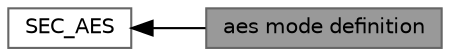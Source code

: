 digraph "aes mode definition"
{
 // LATEX_PDF_SIZE
  bgcolor="transparent";
  edge [fontname=Helvetica,fontsize=10,labelfontname=Helvetica,labelfontsize=10];
  node [fontname=Helvetica,fontsize=10,shape=box,height=0.2,width=0.4];
  rankdir=LR;
  Node1 [label="aes mode definition",height=0.2,width=0.4,color="gray40", fillcolor="grey60", style="filled", fontcolor="black",tooltip=" "];
  Node2 [label="SEC_AES",height=0.2,width=0.4,color="grey40", fillcolor="white", style="filled",URL="$group___s_e_c___a_e_s.html",tooltip=" "];
  Node2->Node1 [shape=plaintext, dir="back", style="solid"];
}
